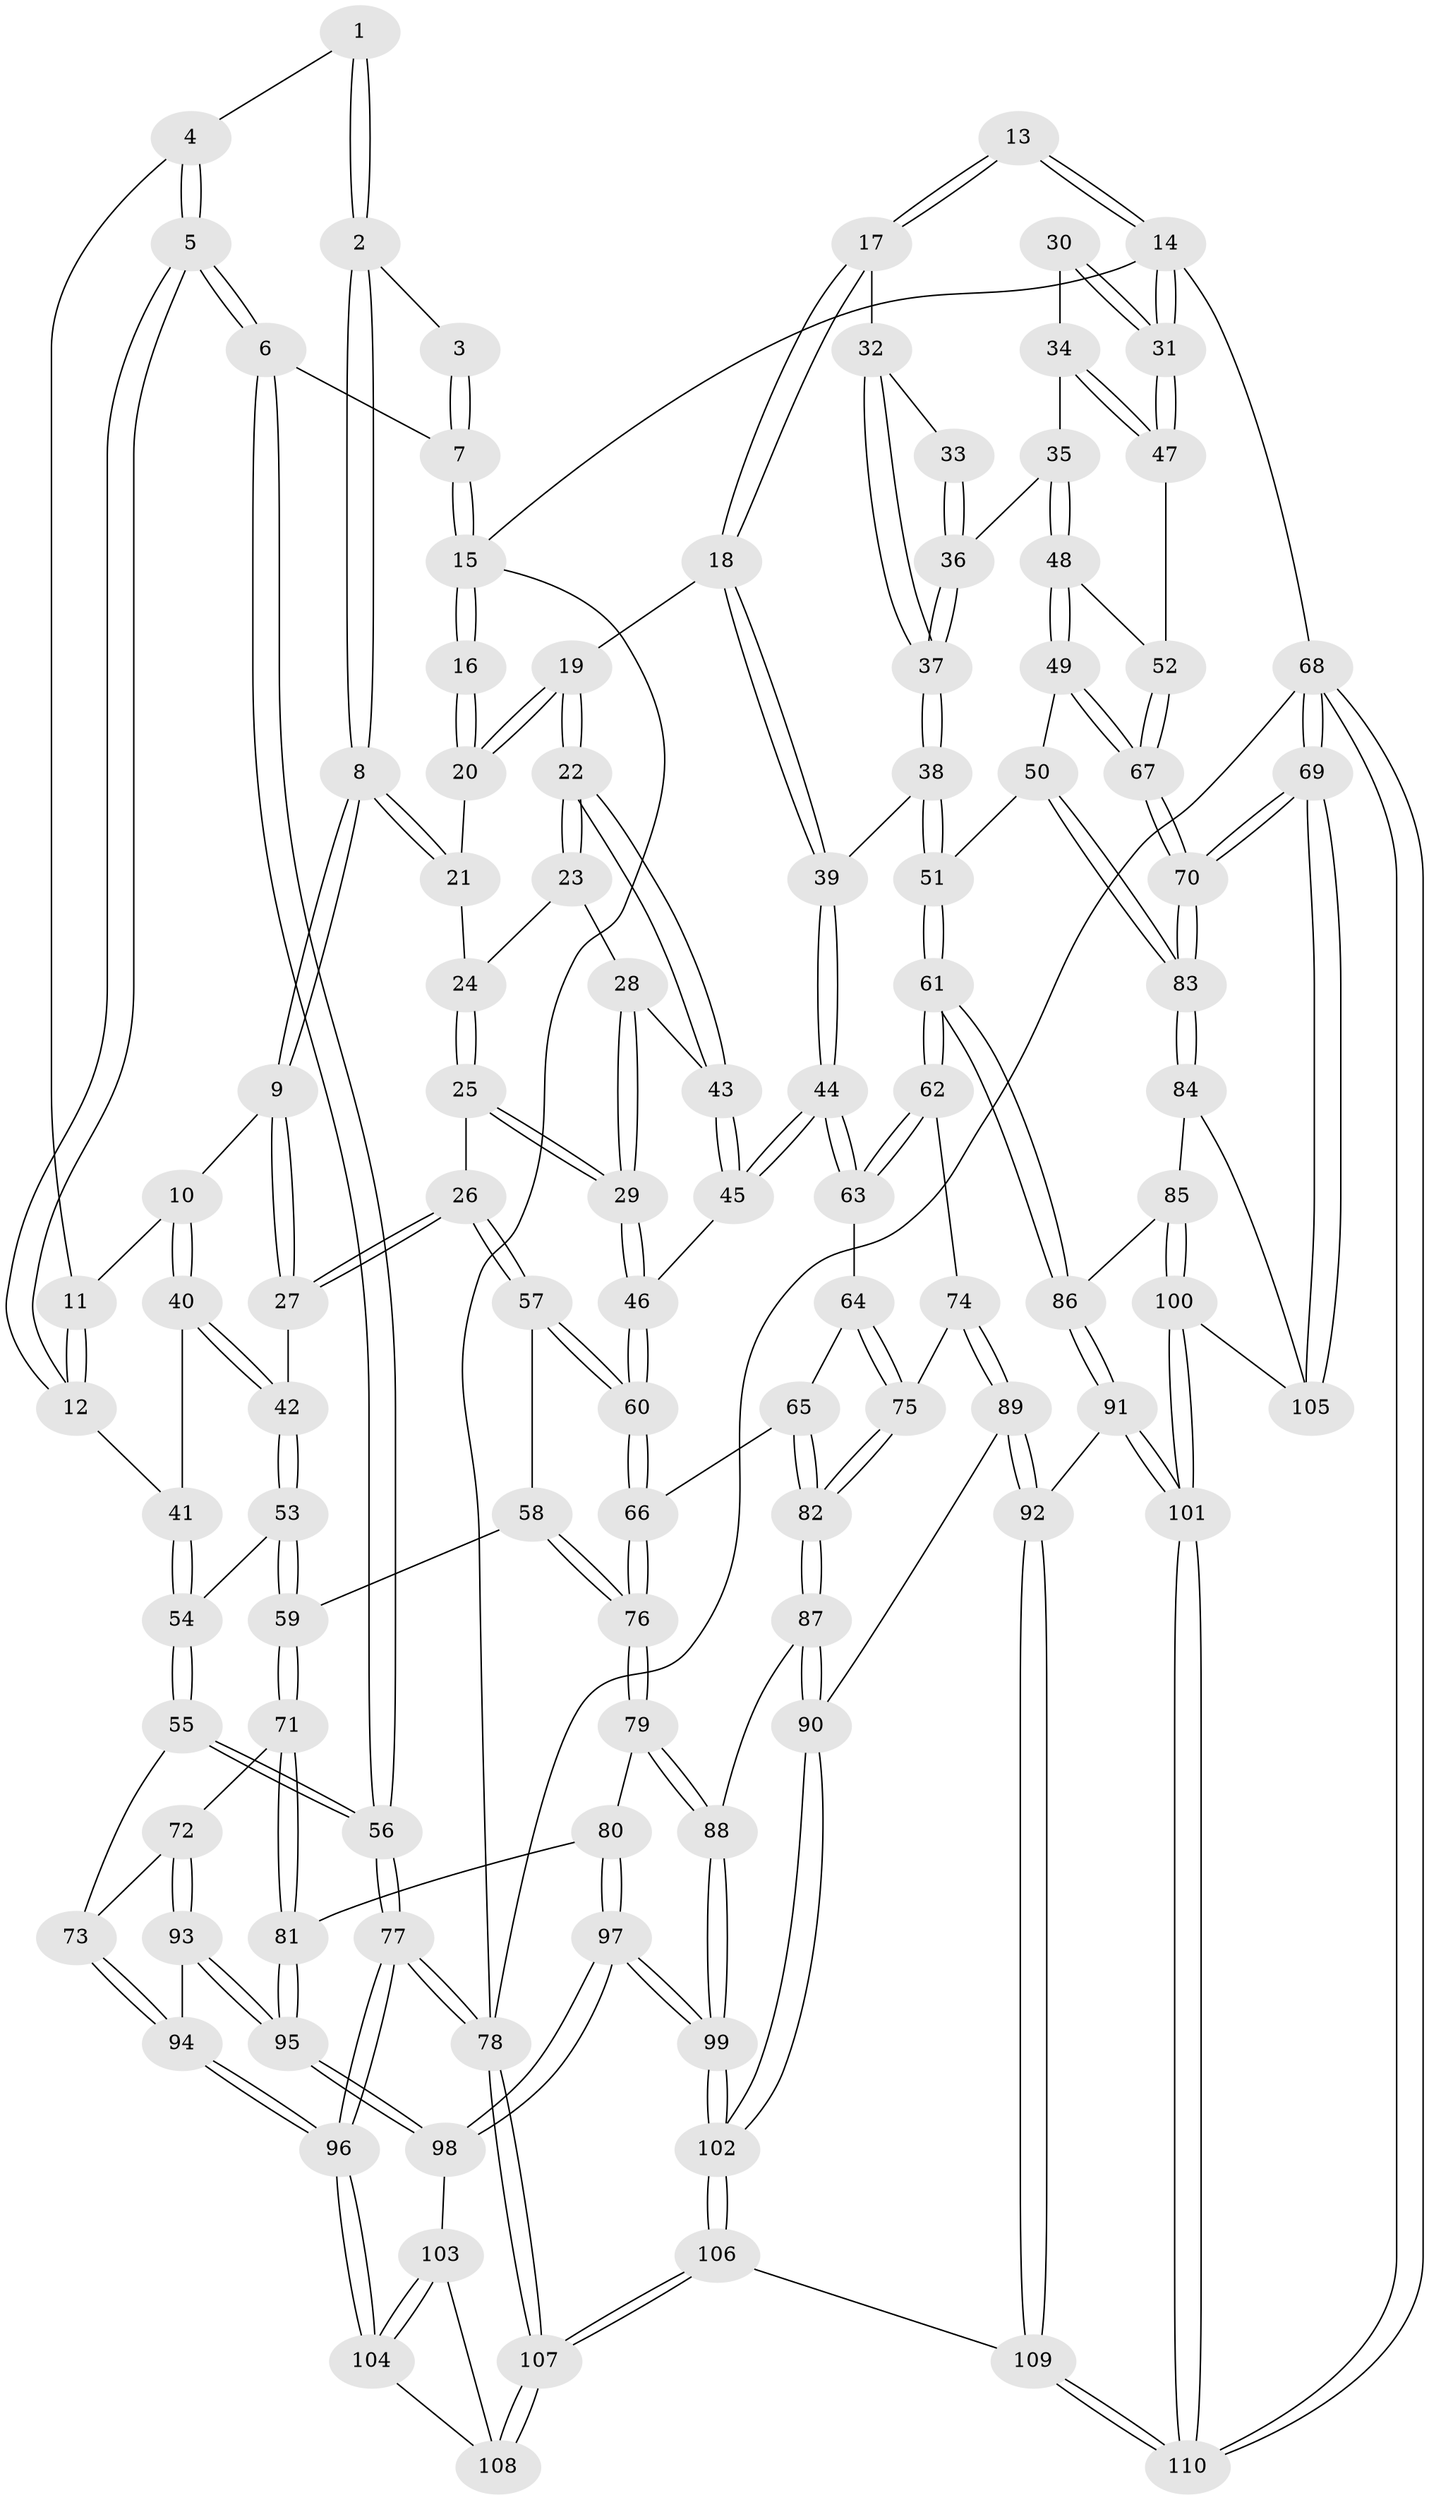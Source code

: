 // Generated by graph-tools (version 1.1) at 2025/03/03/09/25 03:03:13]
// undirected, 110 vertices, 272 edges
graph export_dot {
graph [start="1"]
  node [color=gray90,style=filled];
  1 [pos="+0.048486101291630085+0.14837783070483385"];
  2 [pos="+0.17718989263237414+0.09698878411340385"];
  3 [pos="+0.010576585773478486+0.09982591607888336"];
  4 [pos="+0.0478205737222058+0.15111840188767597"];
  5 [pos="+0+0.31171837698205435"];
  6 [pos="+0+0.31335799686609545"];
  7 [pos="+0+0"];
  8 [pos="+0.24341694442482958+0.08255715652061969"];
  9 [pos="+0.20219311895746428+0.17820612666612992"];
  10 [pos="+0.12578970582717178+0.23662858478417695"];
  11 [pos="+0.052533504816063864+0.16110687818569636"];
  12 [pos="+0.011472973407878978+0.3220808478529132"];
  13 [pos="+0.6264986037749133+0"];
  14 [pos="+1+0"];
  15 [pos="+0+0"];
  16 [pos="+0.3046642018146716+0"];
  17 [pos="+0.6674509513783087+0.16759467085035457"];
  18 [pos="+0.6176493289492996+0.21023121581460633"];
  19 [pos="+0.6050135172726772+0.2168688901084565"];
  20 [pos="+0.2993279894649543+0"];
  21 [pos="+0.2926513669925328+0.016530401158481558"];
  22 [pos="+0.5980125140869172+0.22485108335789156"];
  23 [pos="+0.39096910865548845+0.18799042768035423"];
  24 [pos="+0.3046655221869836+0.04246127578215151"];
  25 [pos="+0.331524384506912+0.373796855711828"];
  26 [pos="+0.32162582025481823+0.37493985798250273"];
  27 [pos="+0.27248594019907374+0.36478280025201937"];
  28 [pos="+0.4104890481834022+0.26004559740931665"];
  29 [pos="+0.38336880750902247+0.3776585578326833"];
  30 [pos="+0.8101552658964846+0.18183362338685224"];
  31 [pos="+1+0"];
  32 [pos="+0.7495756262710828+0.19176481723689948"];
  33 [pos="+0.7754877445777899+0.19096657176939896"];
  34 [pos="+0.9371010740605511+0.3020818427807239"];
  35 [pos="+0.8707075138028914+0.37491604817579693"];
  36 [pos="+0.8406859475965007+0.3720437061474295"];
  37 [pos="+0.7514789492130151+0.39481812657569815"];
  38 [pos="+0.7363274880200958+0.4072012514493261"];
  39 [pos="+0.7322458421862515+0.4079313159388477"];
  40 [pos="+0.0699522544583503+0.2958859357693902"];
  41 [pos="+0.014436541525849526+0.32239947094655214"];
  42 [pos="+0.24157875011107896+0.3784546556354421"];
  43 [pos="+0.5853118712958978+0.24556833064548705"];
  44 [pos="+0.6352437396331987+0.459969748996966"];
  45 [pos="+0.5578736448191857+0.33800443221965554"];
  46 [pos="+0.40021308345866685+0.3895533748960966"];
  47 [pos="+1+0.24583353566437668"];
  48 [pos="+0.908681221581255+0.46777829625810863"];
  49 [pos="+0.9036091913021875+0.5187058541070353"];
  50 [pos="+0.8652137231669359+0.5668465289362309"];
  51 [pos="+0.8519627346642625+0.5724891970326411"];
  52 [pos="+1+0.28826333441538315"];
  53 [pos="+0.14320725274319923+0.4942450323042387"];
  54 [pos="+0.13457622989991241+0.49128234587099007"];
  55 [pos="+0+0.6022017694152124"];
  56 [pos="+0+0.6063845231263596"];
  57 [pos="+0.28872473239446117+0.49186281760234346"];
  58 [pos="+0.2532951819924587+0.5473041003314366"];
  59 [pos="+0.1809918726360716+0.5528516446346652"];
  60 [pos="+0.44638253582474685+0.5362541143235868"];
  61 [pos="+0.8101998636101176+0.615443625778262"];
  62 [pos="+0.7569878734435209+0.6146247527151586"];
  63 [pos="+0.6320128449590983+0.46977751501101894"];
  64 [pos="+0.5845572039204857+0.5096553920922589"];
  65 [pos="+0.48955012016344873+0.5573654754164639"];
  66 [pos="+0.45502423008488463+0.5571915857443115"];
  67 [pos="+1+0.5357497826651649"];
  68 [pos="+1+1"];
  69 [pos="+1+1"];
  70 [pos="+1+0.7587177324663121"];
  71 [pos="+0.17425850821222222+0.5913003415975899"];
  72 [pos="+0.10204964770170571+0.6642718763090911"];
  73 [pos="+0.07981973392688078+0.6641593351353726"];
  74 [pos="+0.7044511347763168+0.6505607437629333"];
  75 [pos="+0.6573255520207582+0.6537592026839013"];
  76 [pos="+0.4013874705027565+0.6184994442373231"];
  77 [pos="+0+0.9516378973570679"];
  78 [pos="+0+1"];
  79 [pos="+0.3919519933561063+0.6561577651678382"];
  80 [pos="+0.3693618055072263+0.6861509339583458"];
  81 [pos="+0.2444786070343678+0.6837534291935202"];
  82 [pos="+0.5930104540009077+0.683860248269636"];
  83 [pos="+1+0.7460354374425194"];
  84 [pos="+1+0.7621019318284811"];
  85 [pos="+0.8985688446525472+0.749231037532238"];
  86 [pos="+0.8340941459128419+0.7062519311900859"];
  87 [pos="+0.5745277054636007+0.7585678694591321"];
  88 [pos="+0.534624645581076+0.758146376513341"];
  89 [pos="+0.6961529592358359+0.846898884725038"];
  90 [pos="+0.6455485016507766+0.8498402190451475"];
  91 [pos="+0.7196792795503238+0.8528411573937442"];
  92 [pos="+0.7173921219215101+0.8525957800249676"];
  93 [pos="+0.15692560422878152+0.7776724105815769"];
  94 [pos="+0.035155887509804834+0.78549655381206"];
  95 [pos="+0.17510277492439508+0.7908580338650584"];
  96 [pos="+0+0.9355001091138424"];
  97 [pos="+0.3483756840286037+0.8983050317390071"];
  98 [pos="+0.19813644665424085+0.8450441662052145"];
  99 [pos="+0.3572103875060829+0.9103413346131042"];
  100 [pos="+0.8396725352356708+0.8963868087540972"];
  101 [pos="+0.8128747375024294+0.9153839711077331"];
  102 [pos="+0.428529705924942+1"];
  103 [pos="+0.19790714041950908+0.8452232257203344"];
  104 [pos="+0+0.9127954701520868"];
  105 [pos="+0.8975731682493234+0.8823215609773103"];
  106 [pos="+0.42706872785605576+1"];
  107 [pos="+0.1975716494485946+1"];
  108 [pos="+0.1399685461862603+0.9674010901345027"];
  109 [pos="+0.649723482752648+1"];
  110 [pos="+0.9376400706645727+1"];
  1 -- 2;
  1 -- 2;
  1 -- 4;
  2 -- 3;
  2 -- 8;
  2 -- 8;
  3 -- 7;
  3 -- 7;
  4 -- 5;
  4 -- 5;
  4 -- 11;
  5 -- 6;
  5 -- 6;
  5 -- 12;
  5 -- 12;
  6 -- 7;
  6 -- 56;
  6 -- 56;
  7 -- 15;
  7 -- 15;
  8 -- 9;
  8 -- 9;
  8 -- 21;
  8 -- 21;
  9 -- 10;
  9 -- 27;
  9 -- 27;
  10 -- 11;
  10 -- 40;
  10 -- 40;
  11 -- 12;
  11 -- 12;
  12 -- 41;
  13 -- 14;
  13 -- 14;
  13 -- 17;
  13 -- 17;
  14 -- 15;
  14 -- 31;
  14 -- 31;
  14 -- 68;
  15 -- 16;
  15 -- 16;
  15 -- 78;
  16 -- 20;
  16 -- 20;
  17 -- 18;
  17 -- 18;
  17 -- 32;
  18 -- 19;
  18 -- 39;
  18 -- 39;
  19 -- 20;
  19 -- 20;
  19 -- 22;
  19 -- 22;
  20 -- 21;
  21 -- 24;
  22 -- 23;
  22 -- 23;
  22 -- 43;
  22 -- 43;
  23 -- 24;
  23 -- 28;
  24 -- 25;
  24 -- 25;
  25 -- 26;
  25 -- 29;
  25 -- 29;
  26 -- 27;
  26 -- 27;
  26 -- 57;
  26 -- 57;
  27 -- 42;
  28 -- 29;
  28 -- 29;
  28 -- 43;
  29 -- 46;
  29 -- 46;
  30 -- 31;
  30 -- 31;
  30 -- 34;
  31 -- 47;
  31 -- 47;
  32 -- 33;
  32 -- 37;
  32 -- 37;
  33 -- 36;
  33 -- 36;
  34 -- 35;
  34 -- 47;
  34 -- 47;
  35 -- 36;
  35 -- 48;
  35 -- 48;
  36 -- 37;
  36 -- 37;
  37 -- 38;
  37 -- 38;
  38 -- 39;
  38 -- 51;
  38 -- 51;
  39 -- 44;
  39 -- 44;
  40 -- 41;
  40 -- 42;
  40 -- 42;
  41 -- 54;
  41 -- 54;
  42 -- 53;
  42 -- 53;
  43 -- 45;
  43 -- 45;
  44 -- 45;
  44 -- 45;
  44 -- 63;
  44 -- 63;
  45 -- 46;
  46 -- 60;
  46 -- 60;
  47 -- 52;
  48 -- 49;
  48 -- 49;
  48 -- 52;
  49 -- 50;
  49 -- 67;
  49 -- 67;
  50 -- 51;
  50 -- 83;
  50 -- 83;
  51 -- 61;
  51 -- 61;
  52 -- 67;
  52 -- 67;
  53 -- 54;
  53 -- 59;
  53 -- 59;
  54 -- 55;
  54 -- 55;
  55 -- 56;
  55 -- 56;
  55 -- 73;
  56 -- 77;
  56 -- 77;
  57 -- 58;
  57 -- 60;
  57 -- 60;
  58 -- 59;
  58 -- 76;
  58 -- 76;
  59 -- 71;
  59 -- 71;
  60 -- 66;
  60 -- 66;
  61 -- 62;
  61 -- 62;
  61 -- 86;
  61 -- 86;
  62 -- 63;
  62 -- 63;
  62 -- 74;
  63 -- 64;
  64 -- 65;
  64 -- 75;
  64 -- 75;
  65 -- 66;
  65 -- 82;
  65 -- 82;
  66 -- 76;
  66 -- 76;
  67 -- 70;
  67 -- 70;
  68 -- 69;
  68 -- 69;
  68 -- 110;
  68 -- 110;
  68 -- 78;
  69 -- 70;
  69 -- 70;
  69 -- 105;
  69 -- 105;
  70 -- 83;
  70 -- 83;
  71 -- 72;
  71 -- 81;
  71 -- 81;
  72 -- 73;
  72 -- 93;
  72 -- 93;
  73 -- 94;
  73 -- 94;
  74 -- 75;
  74 -- 89;
  74 -- 89;
  75 -- 82;
  75 -- 82;
  76 -- 79;
  76 -- 79;
  77 -- 78;
  77 -- 78;
  77 -- 96;
  77 -- 96;
  78 -- 107;
  78 -- 107;
  79 -- 80;
  79 -- 88;
  79 -- 88;
  80 -- 81;
  80 -- 97;
  80 -- 97;
  81 -- 95;
  81 -- 95;
  82 -- 87;
  82 -- 87;
  83 -- 84;
  83 -- 84;
  84 -- 85;
  84 -- 105;
  85 -- 86;
  85 -- 100;
  85 -- 100;
  86 -- 91;
  86 -- 91;
  87 -- 88;
  87 -- 90;
  87 -- 90;
  88 -- 99;
  88 -- 99;
  89 -- 90;
  89 -- 92;
  89 -- 92;
  90 -- 102;
  90 -- 102;
  91 -- 92;
  91 -- 101;
  91 -- 101;
  92 -- 109;
  92 -- 109;
  93 -- 94;
  93 -- 95;
  93 -- 95;
  94 -- 96;
  94 -- 96;
  95 -- 98;
  95 -- 98;
  96 -- 104;
  96 -- 104;
  97 -- 98;
  97 -- 98;
  97 -- 99;
  97 -- 99;
  98 -- 103;
  99 -- 102;
  99 -- 102;
  100 -- 101;
  100 -- 101;
  100 -- 105;
  101 -- 110;
  101 -- 110;
  102 -- 106;
  102 -- 106;
  103 -- 104;
  103 -- 104;
  103 -- 108;
  104 -- 108;
  106 -- 107;
  106 -- 107;
  106 -- 109;
  107 -- 108;
  107 -- 108;
  109 -- 110;
  109 -- 110;
}
